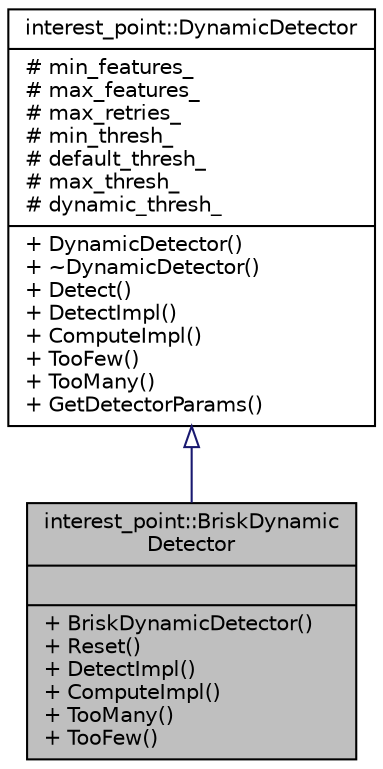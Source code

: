digraph "interest_point::BriskDynamicDetector"
{
 // LATEX_PDF_SIZE
  edge [fontname="Helvetica",fontsize="10",labelfontname="Helvetica",labelfontsize="10"];
  node [fontname="Helvetica",fontsize="10",shape=record];
  Node1 [label="{interest_point::BriskDynamic\lDetector\n||+ BriskDynamicDetector()\l+ Reset()\l+ DetectImpl()\l+ ComputeImpl()\l+ TooMany()\l+ TooFew()\l}",height=0.2,width=0.4,color="black", fillcolor="grey75", style="filled", fontcolor="black",tooltip=" "];
  Node2 -> Node1 [dir="back",color="midnightblue",fontsize="10",style="solid",arrowtail="onormal",fontname="Helvetica"];
  Node2 [label="{interest_point::DynamicDetector\n|# min_features_\l# max_features_\l# max_retries_\l# min_thresh_\l# default_thresh_\l# max_thresh_\l# dynamic_thresh_\l|+ DynamicDetector()\l+ ~DynamicDetector()\l+ Detect()\l+ DetectImpl()\l+ ComputeImpl()\l+ TooFew()\l+ TooMany()\l+ GetDetectorParams()\l}",height=0.2,width=0.4,color="black", fillcolor="white", style="filled",URL="$classinterest__point_1_1DynamicDetector.html",tooltip=" "];
}
